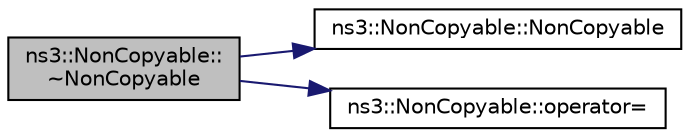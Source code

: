 digraph "ns3::NonCopyable::~NonCopyable"
{
  edge [fontname="Helvetica",fontsize="10",labelfontname="Helvetica",labelfontsize="10"];
  node [fontname="Helvetica",fontsize="10",shape=record];
  rankdir="LR";
  Node1 [label="ns3::NonCopyable::\l~NonCopyable",height=0.2,width=0.4,color="black", fillcolor="grey75", style="filled", fontcolor="black"];
  Node1 -> Node2 [color="midnightblue",fontsize="10",style="solid"];
  Node2 [label="ns3::NonCopyable::NonCopyable",height=0.2,width=0.4,color="black", fillcolor="white", style="filled",URL="$da/dd1/classns3_1_1NonCopyable.html#a45264501a8a06b7b566aa90f0e1f73ab"];
  Node1 -> Node3 [color="midnightblue",fontsize="10",style="solid"];
  Node3 [label="ns3::NonCopyable::operator=",height=0.2,width=0.4,color="black", fillcolor="white", style="filled",URL="$da/dd1/classns3_1_1NonCopyable.html#a03f1f809b9affb7afa0dc5a17562d7b6"];
}
